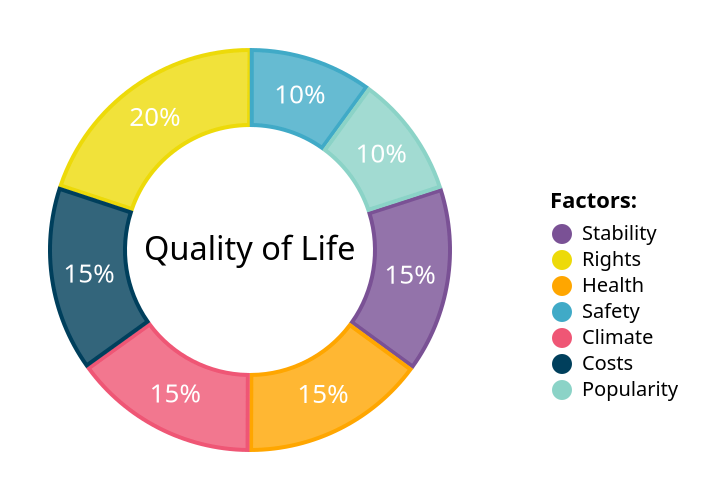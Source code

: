 {
  "$schema": "https://vega.github.io/schema/vega/v3.0.json",
  "width": 250,
  "height": 250,
  "autosize": "pad",
  "signals": [
    {"name": "startAngle", "value": 0},
    {"name": "endAngle", "value": 6.29},
    {"name": "padAngle", "value": 0},
    {"name": "sort", "value": true},
    {"name": "strokeWidth", "value": 2},
    {
      "name": "selected",
      "value": "100",
      "on": [{"events": "mouseover", "update": "datum"}]
    }
  ],
  "data": [
    {
      "name": "table",
      "values": [
        {
          "Factor": "Stability",
          "Percentage": 15,
          "startAngle": 1.258,
          "endAngle": 2.2015000000000002
        },
        {
          "Factor": "Rights",
          "Percentage": 20,
          "startAngle": 5.032000000000001,
          "endAngle": 6.290000000000001
        },
        {
          "Factor": "Health",
          "Percentage": 15,
          "startAngle": 2.2015000000000002,
          "endAngle": 3.1450000000000005
        },
        {
          "Factor": "Safety",
          "Percentage": 10,
          "startAngle": 0,
          "endAngle": 0.629
        },
        {
          "Factor": "Climate",
          "Percentage": 15,
          "startAngle": 3.1450000000000005,
          "endAngle": 4.088500000000001
        },
        {
          "Factor": "Costs",
          "Percentage": 15,
          "startAngle": 4.088500000000001,
          "endAngle": 5.032000000000001
        },
        {
          "Factor": "Popularity",
          "Percentage": 10,
          "startAngle": 0.629,
          "endAngle": 1.258
        }
      ],
      "transform": [
        {
          "type": "pie",
          "field": "Percentage",
          "startAngle": {"signal": "startAngle"},
          "endAngle": {"signal": "endAngle"},
          "sort": {"signal": "sort"}
        }
      ]
    },
    {
      "name": "fieldSum",
      "source": "table",
      "transform": [
        {
          "type": "aggregate",
          "fields": ["Percentage"],
          "ops": ["sum"],
          "as": ["sum"]
        }
      ]
    }
  ],
  "legends": [
    {
      "fill": "color",
      "title": "Factors:",
      "orient": "none",
      "padding": {"value": 20},
      "encode": {
        "symbols": {"enter": {"fillOpacity": {"value": 1}}},
        "legend": {
          "update": {
            "x": {
              "signal": "(width / 2) + if(selected && selected.Factor == datum.Factor, if(width >= height, height, width) / 2 * 1.1 * 0.8, if(width >= height, height, width) / 2 * 0.8)",
              "offset": 20
            },
            "y": {"signal": "(height / 2)", "offset": -50}
          }
        }
      }
    }
  ],
  "scales": [
    {"name": "color", "type": "ordinal", "range":  ["#7a5195",
"#edda09",
"#ffa600",
"#40aac7", "#ef5675", "#003f5c", "#8bd3c7"]}
  ],
  "marks": [
    {
      "type": "arc",
      "from": {"data": "table"},
      "encode": {
        "enter": {
          "fill": {"scale": "color", "field": "Factor"},
          "x": {"signal": "width / 2"},
          "y": {"signal": "height / 2"}
        },
        "update": {
          "startAngle": {"field": "startAngle"},
          "endAngle": {"field": "endAngle"},
          "padAngle": {
            "signal": "if(selected && selected.Factor == datum.Factor, 0.015, 0.015)"
          },
          "innerRadius": {
            "signal": "if(selected && selected.Factor == datum.Factor, if(width >= height, height, width) / 2 * 0.45, if(width >= height, height, width) / 2 * 0.5)"
          },
          "outerRadius": {
            "signal": "if(selected && selected.Factor == datum.Factor, if(width >= height, height, width) / 2 * 1.05 * 0.8, if(width >= height, height, width) / 2 * 0.8)"
          },
          "opacity": {
            "signal": "if(selected && selected.Factor !== datum.Factor, 1, 1)"
          },
          "stroke": {"signal": "scale('color', datum.Factor)"},
          "strokeWidth": {"signal": "strokeWidth"},
          "fillOpacity": {
            "signal": "if(selected && selected.Factor == datum.Factor, 0.8, 0.8)"
          }
        }
      }
    },
    {
      "type": "text",
      "encode": {
        "enter": {"text": {"value": ""}},
        "update": {
          "opacity": {"value": 1},
          "x": {"signal": "width / 2"},
          "y": {"signal": "height / 2"},
          "align": {"value": "center"},
          "baseline": {"value": "middle"},
          "fontSize": {"signal": "if(width >= height, height, width) * 0.065"},
          "text": {"value": "Quality of Life "}
        }
      }
    },
    {
      "name": "mark_percentage",
      "type": "text",
      "from": {"data": "table"},
      "encode": {
        "enter": {
          "text": {
            "signal": "if(datum['endAngle'] - datum['startAngle'] < 0.3, '', format(datum['Percentage'] , '.0f')) + '%'"
          },
          "x": {"signal": "if(width >= height, height, width) / 2"},
          "y": {"signal": "if(width >= height, height, width) / 2"},
          "radius": {
            "signal": "if(selected && selected.Factor == datum.Factor, if(width >= height, height, width) / 2 * 1.05 * 0.65, if(width >= height, height, width) / 2 * 0.65)"
          },
          "theta": {"signal": "(datum['startAngle'] + datum['endAngle'])/2"},
          "fill": {"value": "#FFFFFF"},
          "fontSize": {"value": 13},
          "align": {"value": "center"},
          "baseline": {"value": "middle"}
        }
      }
    }

  ],
  "config": {
    "text": {
      "font": "Lucida Sans Unicode",
      "fontSize":20
    },
    "legend": {
      "fontSize": {"value":20}
    }
  }
}